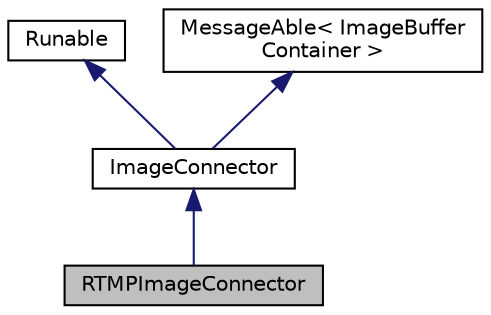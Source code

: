 digraph "RTMPImageConnector"
{
  edge [fontname="Helvetica",fontsize="10",labelfontname="Helvetica",labelfontsize="10"];
  node [fontname="Helvetica",fontsize="10",shape=record];
  Node0 [label="RTMPImageConnector",height=0.2,width=0.4,color="black", fillcolor="grey75", style="filled", fontcolor="black"];
  Node1 -> Node0 [dir="back",color="midnightblue",fontsize="10",style="solid",fontname="Helvetica"];
  Node1 [label="ImageConnector",height=0.2,width=0.4,color="black", fillcolor="white", style="filled",URL="$classImageConnector.html"];
  Node2 -> Node1 [dir="back",color="midnightblue",fontsize="10",style="solid",fontname="Helvetica"];
  Node2 [label="Runable",height=0.2,width=0.4,color="black", fillcolor="white", style="filled",URL="$classRunable.html"];
  Node3 -> Node1 [dir="back",color="midnightblue",fontsize="10",style="solid",fontname="Helvetica"];
  Node3 [label="MessageAble\< ImageBuffer\lContainer \>",height=0.2,width=0.4,color="black", fillcolor="white", style="filled",URL="$classMessageAble.html"];
}

